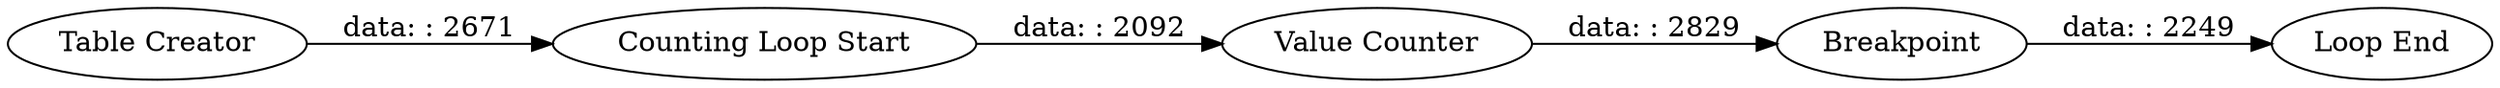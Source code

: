digraph {
	"3954759083700342725_7" [label="Counting Loop Start"]
	"3954759083700342725_8" [label="Loop End"]
	"3954759083700342725_5" [label="Value Counter"]
	"3954759083700342725_1" [label="Table Creator"]
	"3954759083700342725_6" [label=Breakpoint]
	"3954759083700342725_6" -> "3954759083700342725_8" [label="data: : 2249"]
	"3954759083700342725_7" -> "3954759083700342725_5" [label="data: : 2092"]
	"3954759083700342725_1" -> "3954759083700342725_7" [label="data: : 2671"]
	"3954759083700342725_5" -> "3954759083700342725_6" [label="data: : 2829"]
	rankdir=LR
}
